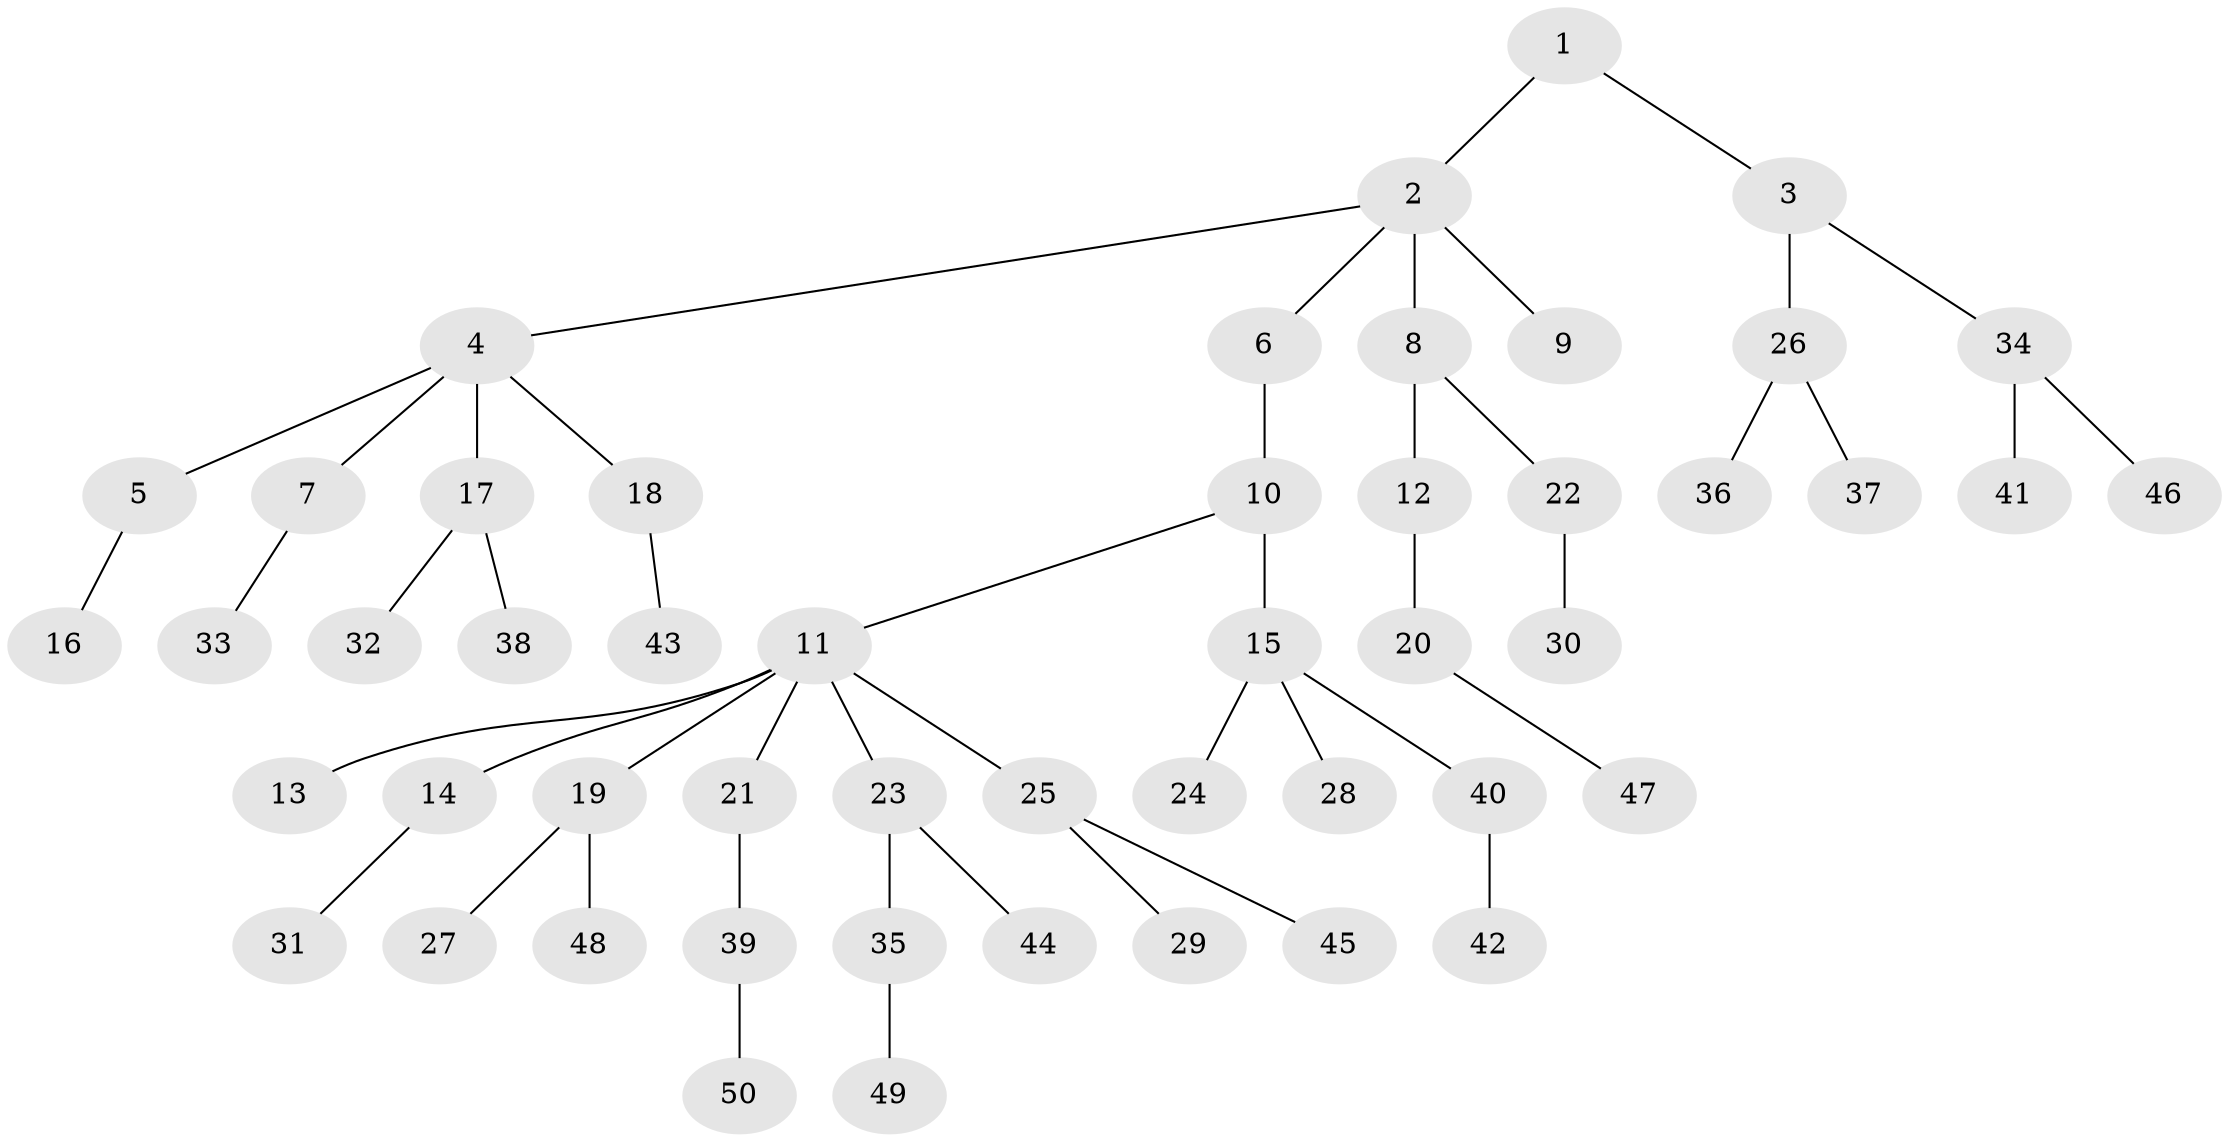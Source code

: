 // coarse degree distribution, {3: 0.12903225806451613, 4: 0.03225806451612903, 5: 0.03225806451612903, 2: 0.2903225806451613, 6: 0.03225806451612903, 1: 0.4838709677419355}
// Generated by graph-tools (version 1.1) at 2025/37/03/04/25 23:37:19]
// undirected, 50 vertices, 49 edges
graph export_dot {
  node [color=gray90,style=filled];
  1;
  2;
  3;
  4;
  5;
  6;
  7;
  8;
  9;
  10;
  11;
  12;
  13;
  14;
  15;
  16;
  17;
  18;
  19;
  20;
  21;
  22;
  23;
  24;
  25;
  26;
  27;
  28;
  29;
  30;
  31;
  32;
  33;
  34;
  35;
  36;
  37;
  38;
  39;
  40;
  41;
  42;
  43;
  44;
  45;
  46;
  47;
  48;
  49;
  50;
  1 -- 2;
  1 -- 3;
  2 -- 4;
  2 -- 6;
  2 -- 8;
  2 -- 9;
  3 -- 26;
  3 -- 34;
  4 -- 5;
  4 -- 7;
  4 -- 17;
  4 -- 18;
  5 -- 16;
  6 -- 10;
  7 -- 33;
  8 -- 12;
  8 -- 22;
  10 -- 11;
  10 -- 15;
  11 -- 13;
  11 -- 14;
  11 -- 19;
  11 -- 21;
  11 -- 23;
  11 -- 25;
  12 -- 20;
  14 -- 31;
  15 -- 24;
  15 -- 28;
  15 -- 40;
  17 -- 32;
  17 -- 38;
  18 -- 43;
  19 -- 27;
  19 -- 48;
  20 -- 47;
  21 -- 39;
  22 -- 30;
  23 -- 35;
  23 -- 44;
  25 -- 29;
  25 -- 45;
  26 -- 36;
  26 -- 37;
  34 -- 41;
  34 -- 46;
  35 -- 49;
  39 -- 50;
  40 -- 42;
}
